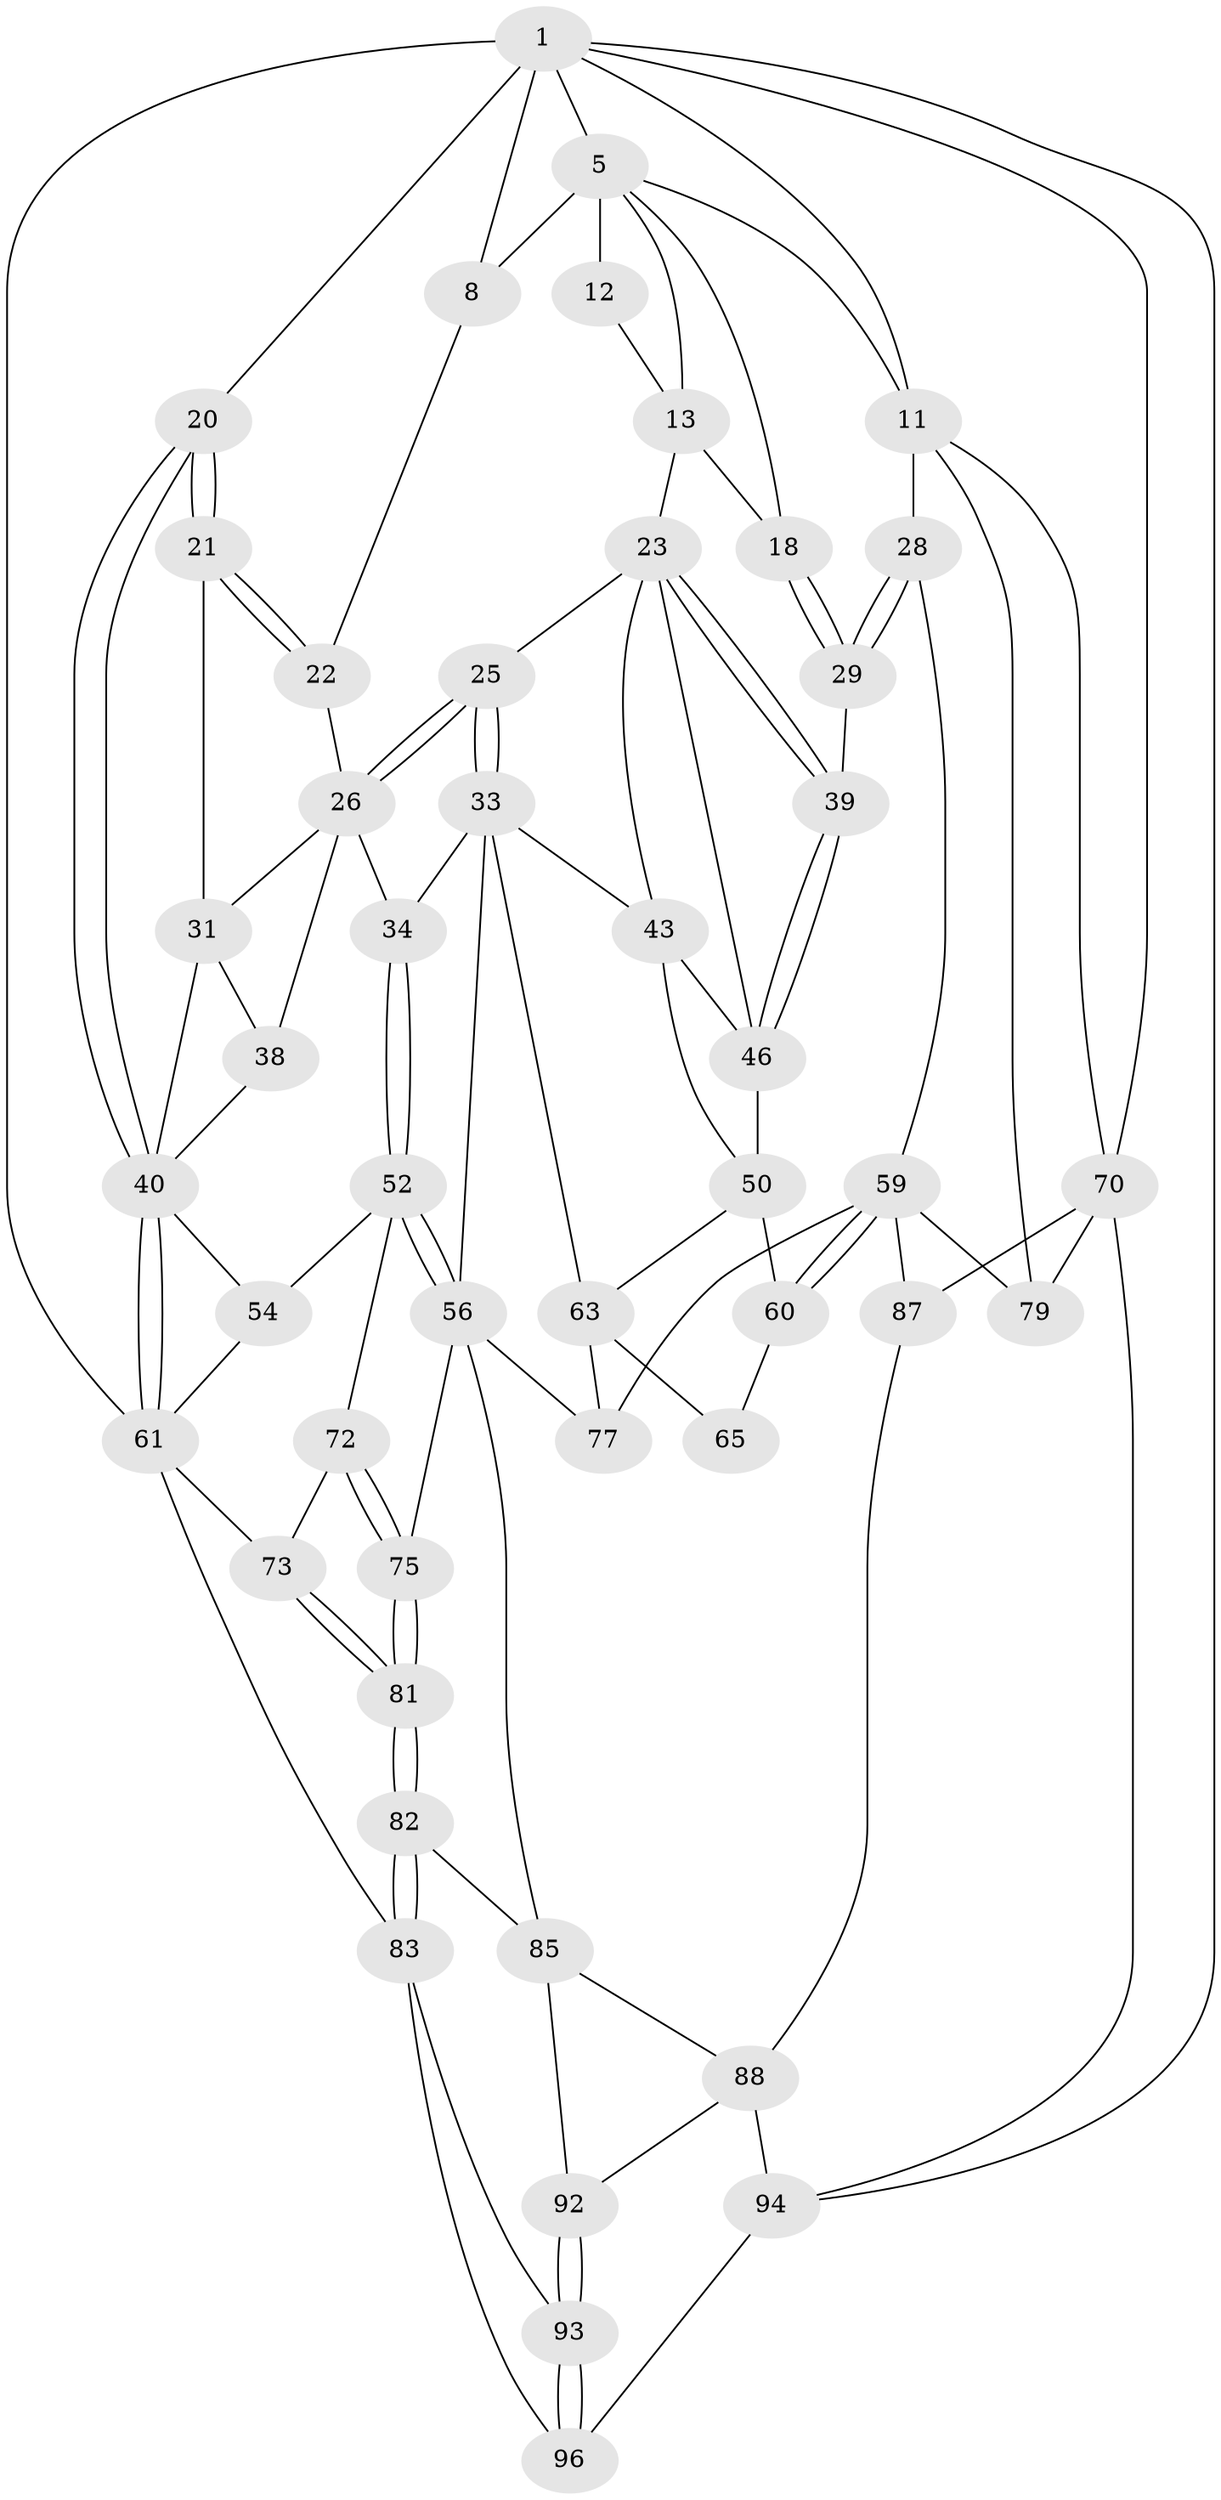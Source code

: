 // original degree distribution, {3: 0.020833333333333332, 6: 0.21875, 5: 0.5208333333333334, 4: 0.23958333333333334}
// Generated by graph-tools (version 1.1) at 2025/17/03/09/25 04:17:12]
// undirected, 48 vertices, 109 edges
graph export_dot {
graph [start="1"]
  node [color=gray90,style=filled];
  1 [pos="+0.7556469309911205+0",super="+2"];
  5 [pos="+0.7583570469323141+0",super="+6+9"];
  8 [pos="+0.4371732737157095+0.11014629396473179",super="+19"];
  11 [pos="+1+0.18792524778909817",super="+27"];
  12 [pos="+0.7527633377080998+0.1251937597144145"];
  13 [pos="+0.754724679655211+0.13984598766547088",super="+14"];
  18 [pos="+0.8156293798546904+0.344763697699057"];
  20 [pos="+0+0"];
  21 [pos="+0+0",super="+30"];
  22 [pos="+0.39447669872044155+0.1818712617257564"];
  23 [pos="+0.6415454606122761+0.2970400506479312",super="+24"];
  25 [pos="+0.49050382613665383+0.3069477131774146"];
  26 [pos="+0.3908231896335179+0.1984908291301388",super="+32"];
  28 [pos="+0.8546873316161274+0.39385237184131777",super="+58"];
  29 [pos="+0.8103065487296676+0.3718362713970253"];
  31 [pos="+0.20152179429516717+0.25848523838293047",super="+36"];
  33 [pos="+0.4122488540998852+0.4383720148328628",super="+45"];
  34 [pos="+0.34349496465800283+0.44511913071544595"];
  38 [pos="+0.17859705996825417+0.43446820284681154"];
  39 [pos="+0.780010251191431+0.3773315408949357"];
  40 [pos="+0+0.41436336801545404",super="+41"];
  43 [pos="+0.5503498652910023+0.41511901920491123",super="+44"];
  46 [pos="+0.7344433752553757+0.44424560639790744",super="+47"];
  50 [pos="+0.6021535891694855+0.5206059170991179",super="+57+51"];
  52 [pos="+0.3154793222366482+0.544730948807683",super="+53"];
  54 [pos="+0.15651103933127755+0.5196285326737099"];
  56 [pos="+0.41798515741465636+0.6326038133437425",super="+74"];
  59 [pos="+0.743301949100848+0.6244341064657754",super="+76"];
  60 [pos="+0.7157588107412209+0.5790824099362224"];
  61 [pos="+0+0.7275547338083465",super="+62+66"];
  63 [pos="+0.5585191729660766+0.5626561565033592",super="+64"];
  65 [pos="+0.6171247456502256+0.5984170448975722"];
  70 [pos="+1+0.9304553164951418",super="+90"];
  72 [pos="+0.22022785697859648+0.6194630844917812"];
  73 [pos="+0.08397728203403333+0.7191843769725621"];
  75 [pos="+0.2749462450877599+0.7453634539834563"];
  77 [pos="+0.6463306020604035+0.7612283763268531"];
  79 [pos="+0.8592019492387989+0.8150557701187442"];
  81 [pos="+0.24791703333650578+0.8048671087915797"];
  82 [pos="+0.2546703395785108+0.8438524356114621"];
  83 [pos="+0.2515957822935467+0.851017289557046",super="+84"];
  85 [pos="+0.5007324171036417+0.8322849948484046",super="+86"];
  87 [pos="+0.7359536172183031+0.8610479893409425"];
  88 [pos="+0.7056847994326164+0.9067237287743688",super="+89"];
  92 [pos="+0.5046642928665382+1"];
  93 [pos="+0.4830704469054586+1"];
  94 [pos="+1+1",super="+95"];
  96 [pos="+0.4842740714683458+1"];
  1 -- 5;
  1 -- 20;
  1 -- 70;
  1 -- 8;
  1 -- 11;
  1 -- 94;
  1 -- 61 [weight=2];
  5 -- 8 [weight=2];
  5 -- 12 [weight=2];
  5 -- 13 [weight=2];
  5 -- 18;
  5 -- 11;
  8 -- 22;
  11 -- 28 [weight=2];
  11 -- 70;
  11 -- 79;
  12 -- 13;
  13 -- 18;
  13 -- 23;
  18 -- 29;
  18 -- 29;
  20 -- 21;
  20 -- 21;
  20 -- 40;
  20 -- 40;
  21 -- 22;
  21 -- 22;
  21 -- 31 [weight=2];
  22 -- 26;
  23 -- 39;
  23 -- 39;
  23 -- 25;
  23 -- 43;
  23 -- 46;
  25 -- 26;
  25 -- 26;
  25 -- 33;
  25 -- 33;
  26 -- 34;
  26 -- 38;
  26 -- 31;
  28 -- 29;
  28 -- 29;
  28 -- 59;
  29 -- 39;
  31 -- 40;
  31 -- 38;
  33 -- 34;
  33 -- 56;
  33 -- 43;
  33 -- 63;
  34 -- 52;
  34 -- 52;
  38 -- 40;
  39 -- 46;
  39 -- 46;
  40 -- 61;
  40 -- 61;
  40 -- 54;
  43 -- 50;
  43 -- 46;
  46 -- 50 [weight=2];
  50 -- 60;
  50 -- 63;
  52 -- 56;
  52 -- 56;
  52 -- 72;
  52 -- 54;
  54 -- 61;
  56 -- 75;
  56 -- 85;
  56 -- 77;
  59 -- 60;
  59 -- 60;
  59 -- 77;
  59 -- 87;
  59 -- 79;
  60 -- 65;
  61 -- 83;
  61 -- 73;
  63 -- 65 [weight=2];
  63 -- 77;
  70 -- 94;
  70 -- 87;
  70 -- 79;
  72 -- 73;
  72 -- 75;
  72 -- 75;
  73 -- 81;
  73 -- 81;
  75 -- 81;
  75 -- 81;
  81 -- 82;
  81 -- 82;
  82 -- 83;
  82 -- 83;
  82 -- 85;
  83 -- 93;
  83 -- 96;
  85 -- 88;
  85 -- 92;
  87 -- 88;
  88 -- 92;
  88 -- 94;
  92 -- 93;
  92 -- 93;
  93 -- 96;
  93 -- 96;
  94 -- 96;
}
